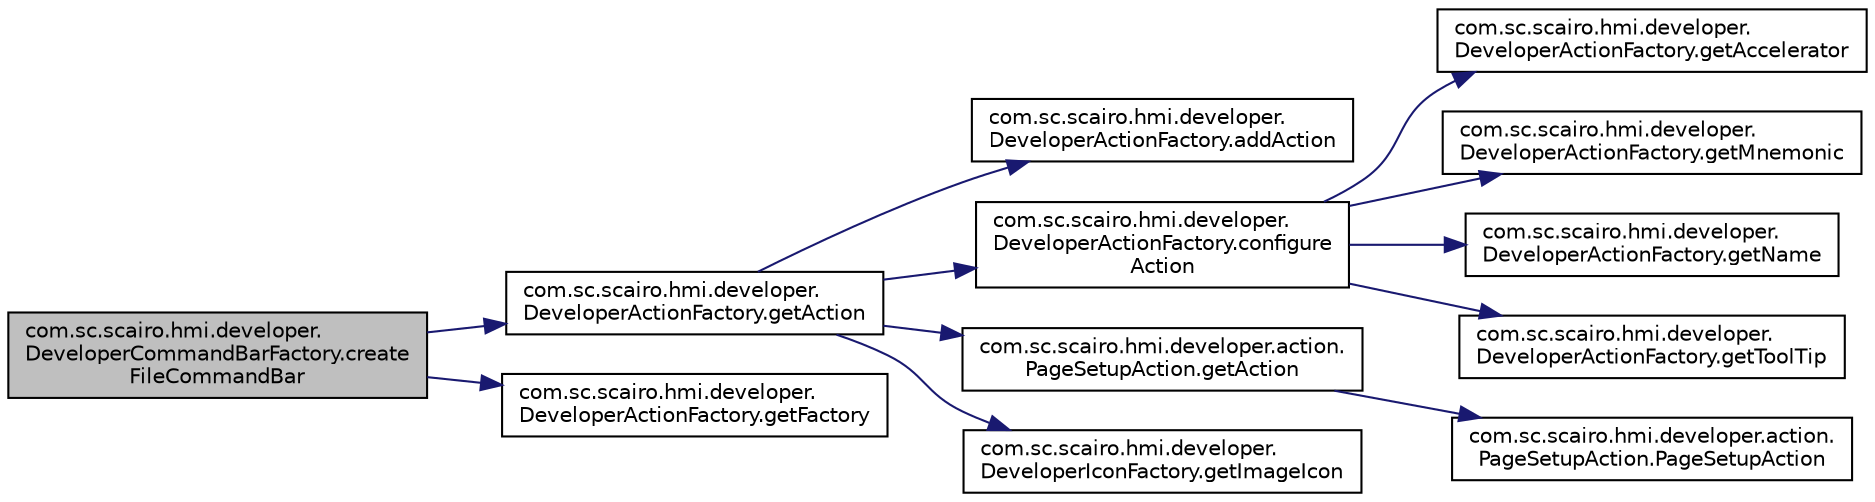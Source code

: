 digraph "com.sc.scairo.hmi.developer.DeveloperCommandBarFactory.createFileCommandBar"
{
 // LATEX_PDF_SIZE
  edge [fontname="Helvetica",fontsize="10",labelfontname="Helvetica",labelfontsize="10"];
  node [fontname="Helvetica",fontsize="10",shape=record];
  rankdir="LR";
  Node1 [label="com.sc.scairo.hmi.developer.\lDeveloperCommandBarFactory.create\lFileCommandBar",height=0.2,width=0.4,color="black", fillcolor="grey75", style="filled", fontcolor="black",tooltip=" "];
  Node1 -> Node2 [color="midnightblue",fontsize="10",style="solid",fontname="Helvetica"];
  Node2 [label="com.sc.scairo.hmi.developer.\lDeveloperActionFactory.getAction",height=0.2,width=0.4,color="black", fillcolor="white", style="filled",URL="$classcom_1_1sc_1_1scairo_1_1hmi_1_1developer_1_1_developer_action_factory.html#ae8226cc1a2661f0d0c00a641a2b068fb",tooltip=" "];
  Node2 -> Node3 [color="midnightblue",fontsize="10",style="solid",fontname="Helvetica"];
  Node3 [label="com.sc.scairo.hmi.developer.\lDeveloperActionFactory.addAction",height=0.2,width=0.4,color="black", fillcolor="white", style="filled",URL="$classcom_1_1sc_1_1scairo_1_1hmi_1_1developer_1_1_developer_action_factory.html#a8a0e9772e565cf020dbbd3272931fef4",tooltip=" "];
  Node2 -> Node4 [color="midnightblue",fontsize="10",style="solid",fontname="Helvetica"];
  Node4 [label="com.sc.scairo.hmi.developer.\lDeveloperActionFactory.configure\lAction",height=0.2,width=0.4,color="black", fillcolor="white", style="filled",URL="$classcom_1_1sc_1_1scairo_1_1hmi_1_1developer_1_1_developer_action_factory.html#af2116a8a73e0c972cc2c44f68f826b55",tooltip=" "];
  Node4 -> Node5 [color="midnightblue",fontsize="10",style="solid",fontname="Helvetica"];
  Node5 [label="com.sc.scairo.hmi.developer.\lDeveloperActionFactory.getAccelerator",height=0.2,width=0.4,color="black", fillcolor="white", style="filled",URL="$classcom_1_1sc_1_1scairo_1_1hmi_1_1developer_1_1_developer_action_factory.html#adbdb2fb1982506dc7d7b7623025fdb3b",tooltip=" "];
  Node4 -> Node6 [color="midnightblue",fontsize="10",style="solid",fontname="Helvetica"];
  Node6 [label="com.sc.scairo.hmi.developer.\lDeveloperActionFactory.getMnemonic",height=0.2,width=0.4,color="black", fillcolor="white", style="filled",URL="$classcom_1_1sc_1_1scairo_1_1hmi_1_1developer_1_1_developer_action_factory.html#a419db0e75448e392693df3eafd218804",tooltip=" "];
  Node4 -> Node7 [color="midnightblue",fontsize="10",style="solid",fontname="Helvetica"];
  Node7 [label="com.sc.scairo.hmi.developer.\lDeveloperActionFactory.getName",height=0.2,width=0.4,color="black", fillcolor="white", style="filled",URL="$classcom_1_1sc_1_1scairo_1_1hmi_1_1developer_1_1_developer_action_factory.html#a2e87ecc050f63dace851d1bec46d3cbf",tooltip=" "];
  Node4 -> Node8 [color="midnightblue",fontsize="10",style="solid",fontname="Helvetica"];
  Node8 [label="com.sc.scairo.hmi.developer.\lDeveloperActionFactory.getToolTip",height=0.2,width=0.4,color="black", fillcolor="white", style="filled",URL="$classcom_1_1sc_1_1scairo_1_1hmi_1_1developer_1_1_developer_action_factory.html#ab158d6fdaa65967d79afa120541b7614",tooltip=" "];
  Node2 -> Node9 [color="midnightblue",fontsize="10",style="solid",fontname="Helvetica"];
  Node9 [label="com.sc.scairo.hmi.developer.action.\lPageSetupAction.getAction",height=0.2,width=0.4,color="black", fillcolor="white", style="filled",URL="$classcom_1_1sc_1_1scairo_1_1hmi_1_1developer_1_1action_1_1_page_setup_action.html#a75ad98432f40929a12934c0ef84207bc",tooltip=" "];
  Node9 -> Node10 [color="midnightblue",fontsize="10",style="solid",fontname="Helvetica"];
  Node10 [label="com.sc.scairo.hmi.developer.action.\lPageSetupAction.PageSetupAction",height=0.2,width=0.4,color="black", fillcolor="white", style="filled",URL="$classcom_1_1sc_1_1scairo_1_1hmi_1_1developer_1_1action_1_1_page_setup_action.html#a9ff9d8bfcf78bec48b3dd0d845390409",tooltip=" "];
  Node2 -> Node11 [color="midnightblue",fontsize="10",style="solid",fontname="Helvetica"];
  Node11 [label="com.sc.scairo.hmi.developer.\lDeveloperIconFactory.getImageIcon",height=0.2,width=0.4,color="black", fillcolor="white", style="filled",URL="$classcom_1_1sc_1_1scairo_1_1hmi_1_1developer_1_1_developer_icon_factory.html#a838a4e7e2171b726b1e9df4747be3e16",tooltip=" "];
  Node1 -> Node12 [color="midnightblue",fontsize="10",style="solid",fontname="Helvetica"];
  Node12 [label="com.sc.scairo.hmi.developer.\lDeveloperActionFactory.getFactory",height=0.2,width=0.4,color="black", fillcolor="white", style="filled",URL="$classcom_1_1sc_1_1scairo_1_1hmi_1_1developer_1_1_developer_action_factory.html#af5a63ca2b51ba3eb74d3dd62ca1db7c1",tooltip=" "];
}
